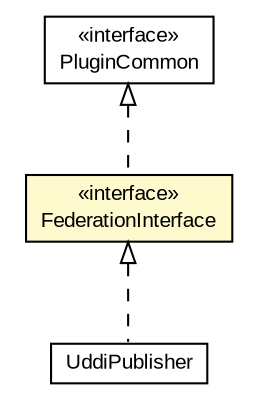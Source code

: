 #!/usr/local/bin/dot
#
# Class diagram 
# Generated by UMLGraph version R5_6-24-gf6e263 (http://www.umlgraph.org/)
#

digraph G {
	edge [fontname="arial",fontsize=10,labelfontname="arial",labelfontsize=10];
	node [fontname="arial",fontsize=10,shape=plaintext];
	nodesep=0.25;
	ranksep=0.5;
	// org.miloss.fgsms.plugins.federation.FederationInterface
	c379027 [label=<<table title="org.miloss.fgsms.plugins.federation.FederationInterface" border="0" cellborder="1" cellspacing="0" cellpadding="2" port="p" bgcolor="lemonChiffon" href="./FederationInterface.html">
		<tr><td><table border="0" cellspacing="0" cellpadding="1">
<tr><td align="center" balign="center"> &#171;interface&#187; </td></tr>
<tr><td align="center" balign="center"> FederationInterface </td></tr>
		</table></td></tr>
		</table>>, URL="./FederationInterface.html", fontname="arial", fontcolor="black", fontsize=10.0];
	// org.miloss.fgsms.plugins.PluginCommon
	c379030 [label=<<table title="org.miloss.fgsms.plugins.PluginCommon" border="0" cellborder="1" cellspacing="0" cellpadding="2" port="p" href="../PluginCommon.html">
		<tr><td><table border="0" cellspacing="0" cellpadding="1">
<tr><td align="center" balign="center"> &#171;interface&#187; </td></tr>
<tr><td align="center" balign="center"> PluginCommon </td></tr>
		</table></td></tr>
		</table>>, URL="../PluginCommon.html", fontname="arial", fontcolor="black", fontsize=10.0];
	// org.miloss.fgsms.uddipub.UddiPublisher
	c379923 [label=<<table title="org.miloss.fgsms.uddipub.UddiPublisher" border="0" cellborder="1" cellspacing="0" cellpadding="2" port="p" href="../../uddipub/UddiPublisher.html">
		<tr><td><table border="0" cellspacing="0" cellpadding="1">
<tr><td align="center" balign="center"> UddiPublisher </td></tr>
		</table></td></tr>
		</table>>, URL="../../uddipub/UddiPublisher.html", fontname="arial", fontcolor="black", fontsize=10.0];
	//org.miloss.fgsms.plugins.federation.FederationInterface implements org.miloss.fgsms.plugins.PluginCommon
	c379030:p -> c379027:p [dir=back,arrowtail=empty,style=dashed];
	//org.miloss.fgsms.uddipub.UddiPublisher implements org.miloss.fgsms.plugins.federation.FederationInterface
	c379027:p -> c379923:p [dir=back,arrowtail=empty,style=dashed];
}

